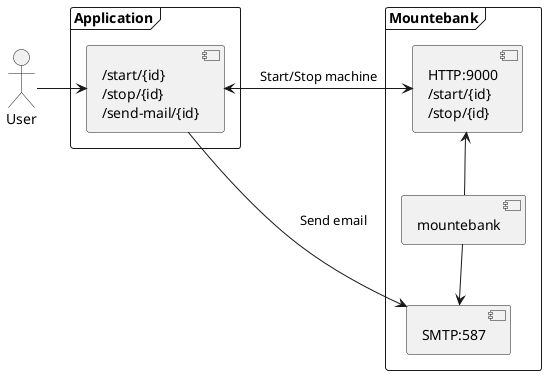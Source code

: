 @startuml
actor :User:

frame Application {
    component endpoints [
        /start/{id}
        /stop/{id}
        /send-mail/{id}
    ]
}

frame Mountebank {
    component mountebank

    component startStopImposter [
        HTTP:9000
        /start/{id}
        /stop/{id}
    ]

    component mailImposter [
        SMTP:587
    ]

    [startStopImposter] <-down- [mountebank]
    [mailImposter] <-up- [mountebank]
}

User -> [endpoints] : "    "
[endpoints] <-> [startStopImposter] : "     Start/Stop machine     "
[endpoints] -> [mailImposter] : "Send email     "
@enduml

